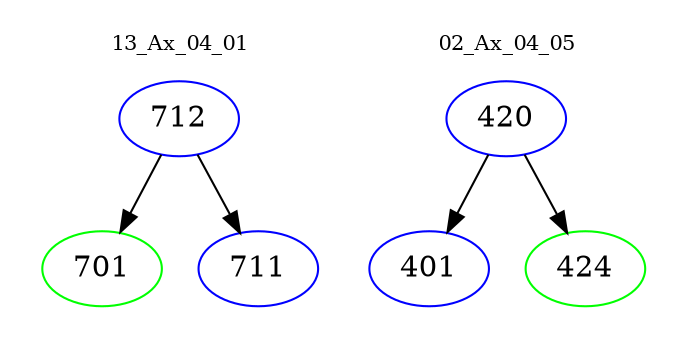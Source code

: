 digraph{
subgraph cluster_0 {
color = white
label = "13_Ax_04_01";
fontsize=10;
T0_712 [label="712", color="blue"]
T0_712 -> T0_701 [color="black"]
T0_701 [label="701", color="green"]
T0_712 -> T0_711 [color="black"]
T0_711 [label="711", color="blue"]
}
subgraph cluster_1 {
color = white
label = "02_Ax_04_05";
fontsize=10;
T1_420 [label="420", color="blue"]
T1_420 -> T1_401 [color="black"]
T1_401 [label="401", color="blue"]
T1_420 -> T1_424 [color="black"]
T1_424 [label="424", color="green"]
}
}

